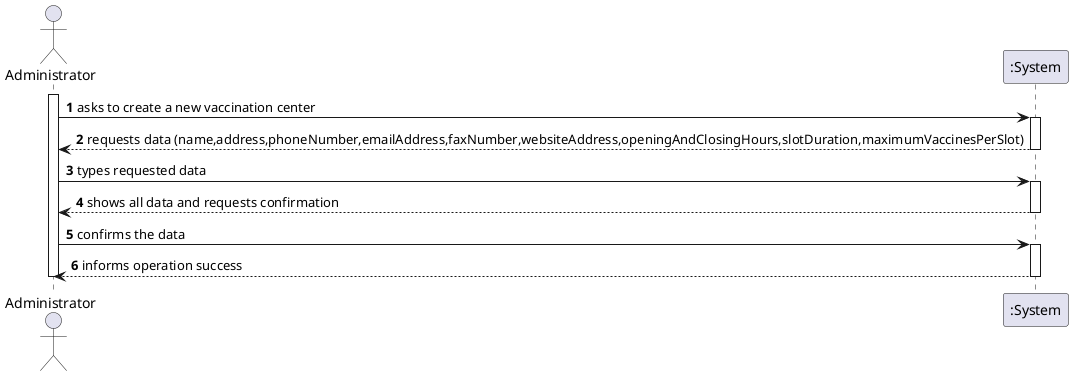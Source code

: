 @startuml US09_SSD
autonumber
actor "Administrator" as Administrator

activate Administrator
Administrator -> ":System" : asks to create a new vaccination center
activate ":System"
":System" --> Administrator : requests data (name,address,phoneNumber,emailAddress,faxNumber,websiteAddress,openingAndClosingHours,slotDuration,maximumVaccinesPerSlot)
deactivate ":System"

Administrator -> ":System" : types requested data
activate ":System"

":System" --> Administrator : shows all data and requests confirmation
deactivate ":System"

Administrator -> ":System" : confirms the data
activate ":System"
":System" -->Administrator : informs operation success
deactivate ":System"

deactivate Administrator

@enduml